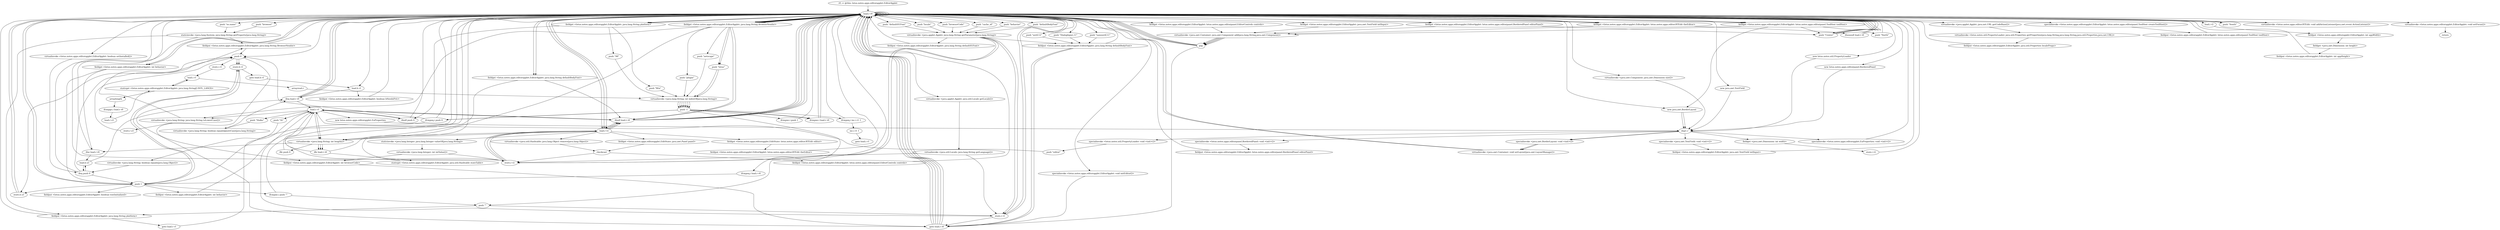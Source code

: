 digraph "" {
    "r0 := @this: lotus.notes.apps.editorapplet.EditorApplet"
    "load.r r0"
    "r0 := @this: lotus.notes.apps.editorapplet.EditorApplet"->"load.r r0";
    "push \"browser\""
    "load.r r0"->"push \"browser\"";
    "staticinvoke <java.lang.System: java.lang.String getProperty(java.lang.String)>"
    "push \"browser\""->"staticinvoke <java.lang.System: java.lang.String getProperty(java.lang.String)>";
    "fieldput <lotus.notes.apps.editorapplet.EditorApplet: java.lang.String BrowserVendor>"
    "staticinvoke <java.lang.System: java.lang.String getProperty(java.lang.String)>"->"fieldput <lotus.notes.apps.editorapplet.EditorApplet: java.lang.String BrowserVendor>";
    "push 0"
    "fieldput <lotus.notes.apps.editorapplet.EditorApplet: java.lang.String BrowserVendor>"->"push 0";
    "store.b z3"
    "push 0"->"store.b z3";
    "store.b z3"->"load.r r0";
    "fieldget <lotus.notes.apps.editorapplet.EditorApplet: java.lang.String BrowserVendor>"
    "load.r r0"->"fieldget <lotus.notes.apps.editorapplet.EditorApplet: java.lang.String BrowserVendor>";
    "ifnull load.r r0"
    "fieldget <lotus.notes.apps.editorapplet.EditorApplet: java.lang.String BrowserVendor>"->"ifnull load.r r0";
    "ifnull load.r r0"->"load.r r0";
    "load.r r0"->"fieldget <lotus.notes.apps.editorapplet.EditorApplet: java.lang.String BrowserVendor>";
    "virtualinvoke <java.lang.String: int length()>"
    "fieldget <lotus.notes.apps.editorapplet.EditorApplet: java.lang.String BrowserVendor>"->"virtualinvoke <java.lang.String: int length()>";
    "ifle load.r r0"
    "virtualinvoke <java.lang.String: int length()>"->"ifle load.r r0";
    "ifle load.r r0"->"load.r r0";
    "load.r r0"->"load.r r0";
    "load.r r0"->"fieldget <lotus.notes.apps.editorapplet.EditorApplet: java.lang.String BrowserVendor>";
    "virtualinvoke <java.lang.String: java.lang.String toLowerCase()>"
    "fieldget <lotus.notes.apps.editorapplet.EditorApplet: java.lang.String BrowserVendor>"->"virtualinvoke <java.lang.String: java.lang.String toLowerCase()>";
    "virtualinvoke <java.lang.String: java.lang.String toLowerCase()>"->"fieldput <lotus.notes.apps.editorapplet.EditorApplet: java.lang.String BrowserVendor>";
    "fieldput <lotus.notes.apps.editorapplet.EditorApplet: java.lang.String BrowserVendor>"->"load.r r0";
    "load.r r0"->"fieldget <lotus.notes.apps.editorapplet.EditorApplet: java.lang.String BrowserVendor>";
    "push \"netscape\""
    "fieldget <lotus.notes.apps.editorapplet.EditorApplet: java.lang.String BrowserVendor>"->"push \"netscape\"";
    "virtualinvoke <java.lang.String: int indexOf(java.lang.String)>"
    "push \"netscape\""->"virtualinvoke <java.lang.String: int indexOf(java.lang.String)>";
    "push -1"
    "virtualinvoke <java.lang.String: int indexOf(java.lang.String)>"->"push -1";
    "ifcmpne.i push 1"
    "push -1"->"ifcmpne.i push 1";
    "ifcmpne.i push 1"->"load.r r0";
    "load.r r0"->"fieldget <lotus.notes.apps.editorapplet.EditorApplet: java.lang.String BrowserVendor>";
    "push \"lotus\""
    "fieldget <lotus.notes.apps.editorapplet.EditorApplet: java.lang.String BrowserVendor>"->"push \"lotus\"";
    "push \"lotus\""->"virtualinvoke <java.lang.String: int indexOf(java.lang.String)>";
    "virtualinvoke <java.lang.String: int indexOf(java.lang.String)>"->"push -1";
    "ifcmpeq.i load.r r0"
    "push -1"->"ifcmpeq.i load.r r0";
    "push 1"
    "ifcmpeq.i load.r r0"->"push 1";
    "push 1"->"store.b z3";
    "store.b z3"->"load.r r0";
    "load.r r0"->"fieldget <lotus.notes.apps.editorapplet.EditorApplet: java.lang.String BrowserVendor>";
    "fieldget <lotus.notes.apps.editorapplet.EditorApplet: java.lang.String BrowserVendor>"->"ifnull load.r r0";
    "ifnull load.r r0"->"load.r r0";
    "load.r r0"->"fieldget <lotus.notes.apps.editorapplet.EditorApplet: java.lang.String BrowserVendor>";
    "push \"plugin\""
    "fieldget <lotus.notes.apps.editorapplet.EditorApplet: java.lang.String BrowserVendor>"->"push \"plugin\"";
    "push \"plugin\""->"virtualinvoke <java.lang.String: int indexOf(java.lang.String)>";
    "virtualinvoke <java.lang.String: int indexOf(java.lang.String)>"->"push -1";
    "ifcmpne.i load.r r0"
    "push -1"->"ifcmpne.i load.r r0";
    "ifcmpne.i load.r r0"->"load.r r0";
    "load.r r0"->"fieldget <lotus.notes.apps.editorapplet.EditorApplet: java.lang.String BrowserVendor>";
    "fieldget <lotus.notes.apps.editorapplet.EditorApplet: java.lang.String BrowserVendor>"->"push \"lotus\"";
    "push \"lotus\""->"virtualinvoke <java.lang.String: int indexOf(java.lang.String)>";
    "virtualinvoke <java.lang.String: int indexOf(java.lang.String)>"->"push -1";
    "push -1"->"ifcmpne.i load.r r0";
    "ifcmpne.i load.r r0"->"load.r r0";
    "virtualinvoke <lotus.notes.apps.editorapplet.EditorApplet: boolean setInstalled()>"
    "load.r r0"->"virtualinvoke <lotus.notes.apps.editorapplet.EditorApplet: boolean setInstalled()>";
    "ifeq push 0"
    "virtualinvoke <lotus.notes.apps.editorapplet.EditorApplet: boolean setInstalled()>"->"ifeq push 0";
    "load.b z3"
    "ifeq push 0"->"load.b z3";
    "load.b z3"->"ifeq push 0";
    "ifeq push 0"->"push 1";
    "store.b r1"
    "push 1"->"store.b r1";
    "goto load.r r0"
    "store.b r1"->"goto load.r r0";
    "goto load.r r0"->"load.r r0";
    "load.b r1"
    "load.r r0"->"load.b r1";
    "fieldput <lotus.notes.apps.editorapplet.EditorApplet: boolean bNeedsPriv>"
    "load.b r1"->"fieldput <lotus.notes.apps.editorapplet.EditorApplet: boolean bNeedsPriv>";
    "fieldput <lotus.notes.apps.editorapplet.EditorApplet: boolean bNeedsPriv>"->"load.r r0";
    "push \"behavior\""
    "load.r r0"->"push \"behavior\"";
    "virtualinvoke <java.applet.Applet: java.lang.String getParameter(java.lang.String)>"
    "push \"behavior\""->"virtualinvoke <java.applet.Applet: java.lang.String getParameter(java.lang.String)>";
    "store.r r1"
    "virtualinvoke <java.applet.Applet: java.lang.String getParameter(java.lang.String)>"->"store.r r1";
    "load.r r1"
    "store.r r1"->"load.r r1";
    "load.r r1"->"ifnull load.r r0";
    "ifnull load.r r0"->"load.r r1";
    "push \"Haiku\""
    "load.r r1"->"push \"Haiku\"";
    "virtualinvoke <java.lang.String: boolean equalsIgnoreCase(java.lang.String)>"
    "push \"Haiku\""->"virtualinvoke <java.lang.String: boolean equalsIgnoreCase(java.lang.String)>";
    "ifeq load.r r0"
    "virtualinvoke <java.lang.String: boolean equalsIgnoreCase(java.lang.String)>"->"ifeq load.r r0";
    "ifeq load.r r0"->"load.r r0";
    "load.r r0"->"push 1";
    "fieldput <lotus.notes.apps.editorapplet.EditorApplet: int behavior>"
    "push 1"->"fieldput <lotus.notes.apps.editorapplet.EditorApplet: int behavior>";
    "fieldput <lotus.notes.apps.editorapplet.EditorApplet: int behavior>"->"load.r r0";
    "load.r r0"->"load.r r0";
    "push \"defaultBodyFont\""
    "load.r r0"->"push \"defaultBodyFont\"";
    "push \"defaultBodyFont\""->"virtualinvoke <java.applet.Applet: java.lang.String getParameter(java.lang.String)>";
    "fieldput <lotus.notes.apps.editorapplet.EditorApplet: java.lang.String defaultBodyFont>"
    "virtualinvoke <java.applet.Applet: java.lang.String getParameter(java.lang.String)>"->"fieldput <lotus.notes.apps.editorapplet.EditorApplet: java.lang.String defaultBodyFont>";
    "fieldput <lotus.notes.apps.editorapplet.EditorApplet: java.lang.String defaultBodyFont>"->"load.r r0";
    "fieldget <lotus.notes.apps.editorapplet.EditorApplet: java.lang.String defaultBodyFont>"
    "load.r r0"->"fieldget <lotus.notes.apps.editorapplet.EditorApplet: java.lang.String defaultBodyFont>";
    "fieldget <lotus.notes.apps.editorapplet.EditorApplet: java.lang.String defaultBodyFont>"->"ifnull load.r r0";
    "ifnull load.r r0"->"load.r r0";
    "load.r r0"->"fieldget <lotus.notes.apps.editorapplet.EditorApplet: java.lang.String defaultBodyFont>";
    "fieldget <lotus.notes.apps.editorapplet.EditorApplet: java.lang.String defaultBodyFont>"->"virtualinvoke <java.lang.String: int length()>";
    "ifne load.r r0"
    "virtualinvoke <java.lang.String: int length()>"->"ifne load.r r0";
    "ifne load.r r0"->"load.r r0";
    "fieldget <lotus.notes.apps.editorapplet.EditorApplet: int behavior>"
    "load.r r0"->"fieldget <lotus.notes.apps.editorapplet.EditorApplet: int behavior>";
    "fieldget <lotus.notes.apps.editorapplet.EditorApplet: int behavior>"->"push 1";
    "ifcmpne.i push \"\""
    "push 1"->"ifcmpne.i push \"\"";
    "ifcmpne.i push \"\""->"load.r r0";
    "push \"serif,12\""
    "load.r r0"->"push \"serif,12\"";
    "push \"serif,12\""->"fieldput <lotus.notes.apps.editorapplet.EditorApplet: java.lang.String defaultBodyFont>";
    "fieldput <lotus.notes.apps.editorapplet.EditorApplet: java.lang.String defaultBodyFont>"->"goto load.r r0";
    "goto load.r r0"->"load.r r0";
    "load.r r0"->"load.r r0";
    "push \"defaultH1Font\""
    "load.r r0"->"push \"defaultH1Font\"";
    "push \"defaultH1Font\""->"virtualinvoke <java.applet.Applet: java.lang.String getParameter(java.lang.String)>";
    "fieldput <lotus.notes.apps.editorapplet.EditorApplet: java.lang.String defaultH1Font>"
    "virtualinvoke <java.applet.Applet: java.lang.String getParameter(java.lang.String)>"->"fieldput <lotus.notes.apps.editorapplet.EditorApplet: java.lang.String defaultH1Font>";
    "fieldput <lotus.notes.apps.editorapplet.EditorApplet: java.lang.String defaultH1Font>"->"load.r r0";
    "push \"locale\""
    "load.r r0"->"push \"locale\"";
    "push \"locale\""->"virtualinvoke <java.applet.Applet: java.lang.String getParameter(java.lang.String)>";
    "virtualinvoke <java.applet.Applet: java.lang.String getParameter(java.lang.String)>"->"store.r r1";
    "store.r r1"->"load.r r0";
    "new lotus.notes.util.PropertyLoader"
    "load.r r0"->"new lotus.notes.util.PropertyLoader";
    "dup1.r"
    "new lotus.notes.util.PropertyLoader"->"dup1.r";
    "specialinvoke <lotus.notes.util.PropertyLoader: void <init>()>"
    "dup1.r"->"specialinvoke <lotus.notes.util.PropertyLoader: void <init>()>";
    "push \"editor\""
    "specialinvoke <lotus.notes.util.PropertyLoader: void <init>()>"->"push \"editor\"";
    "push \"editor\""->"load.r r1";
    "new lotus.notes.apps.editorapplet.EnProperties"
    "load.r r1"->"new lotus.notes.apps.editorapplet.EnProperties";
    "new lotus.notes.apps.editorapplet.EnProperties"->"dup1.r";
    "specialinvoke <lotus.notes.apps.editorapplet.EnProperties: void <init>()>"
    "dup1.r"->"specialinvoke <lotus.notes.apps.editorapplet.EnProperties: void <init>()>";
    "specialinvoke <lotus.notes.apps.editorapplet.EnProperties: void <init>()>"->"load.r r0";
    "virtualinvoke <java.applet.Applet: java.net.URL getCodeBase()>"
    "load.r r0"->"virtualinvoke <java.applet.Applet: java.net.URL getCodeBase()>";
    "virtualinvoke <lotus.notes.util.PropertyLoader: java.util.Properties getProperties(java.lang.String,java.lang.String,java.util.Properties,java.net.URL)>"
    "virtualinvoke <java.applet.Applet: java.net.URL getCodeBase()>"->"virtualinvoke <lotus.notes.util.PropertyLoader: java.util.Properties getProperties(java.lang.String,java.lang.String,java.util.Properties,java.net.URL)>";
    "fieldput <lotus.notes.apps.editorapplet.EditorApplet: java.util.Properties localeProps>"
    "virtualinvoke <lotus.notes.util.PropertyLoader: java.util.Properties getProperties(java.lang.String,java.lang.String,java.util.Properties,java.net.URL)>"->"fieldput <lotus.notes.apps.editorapplet.EditorApplet: java.util.Properties localeProps>";
    "fieldput <lotus.notes.apps.editorapplet.EditorApplet: java.util.Properties localeProps>"->"load.r r0";
    "push \"browserCode\""
    "load.r r0"->"push \"browserCode\"";
    "push \"browserCode\""->"virtualinvoke <java.applet.Applet: java.lang.String getParameter(java.lang.String)>";
    "store.r r2"
    "virtualinvoke <java.applet.Applet: java.lang.String getParameter(java.lang.String)>"->"store.r r2";
    "load.r r2"
    "store.r r2"->"load.r r2";
    "load.r r2"->"ifnull load.r r0";
    "ifnull load.r r0"->"load.r r0";
    "load.r r0"->"load.r r2";
    "staticinvoke <java.lang.Integer: java.lang.Integer valueOf(java.lang.String)>"
    "load.r r2"->"staticinvoke <java.lang.Integer: java.lang.Integer valueOf(java.lang.String)>";
    "virtualinvoke <java.lang.Integer: int intValue()>"
    "staticinvoke <java.lang.Integer: java.lang.Integer valueOf(java.lang.String)>"->"virtualinvoke <java.lang.Integer: int intValue()>";
    "fieldput <lotus.notes.apps.editorapplet.EditorApplet: int browserCode>"
    "virtualinvoke <java.lang.Integer: int intValue()>"->"fieldput <lotus.notes.apps.editorapplet.EditorApplet: int browserCode>";
    "fieldput <lotus.notes.apps.editorapplet.EditorApplet: int browserCode>"->"goto load.r r0";
    "goto load.r r0"->"load.r r0";
    "push \"cache_id\""
    "load.r r0"->"push \"cache_id\"";
    "push \"cache_id\""->"virtualinvoke <java.applet.Applet: java.lang.String getParameter(java.lang.String)>";
    "virtualinvoke <java.applet.Applet: java.lang.String getParameter(java.lang.String)>"->"store.r r2";
    "store.r r2"->"load.r r2";
    "load.r r2"->"ifnull load.r r0";
    "ifnull load.r r0"->"load.r r2";
    "load.r r2"->"virtualinvoke <java.lang.String: int length()>";
    "virtualinvoke <java.lang.String: int length()>"->"ifle load.r r0";
    "staticget <lotus.notes.apps.editorapplet.EditorApplet: java.util.Hashtable stateTable>"
    "ifle load.r r0"->"staticget <lotus.notes.apps.editorapplet.EditorApplet: java.util.Hashtable stateTable>";
    "staticget <lotus.notes.apps.editorapplet.EditorApplet: java.util.Hashtable stateTable>"->"load.r r2";
    "virtualinvoke <java.util.Hashtable: java.lang.Object remove(java.lang.Object)>"
    "load.r r2"->"virtualinvoke <java.util.Hashtable: java.lang.Object remove(java.lang.Object)>";
    "checkcast"
    "virtualinvoke <java.util.Hashtable: java.lang.Object remove(java.lang.Object)>"->"checkcast";
    "checkcast"->"store.r r2";
    "store.r r2"->"load.r r2";
    "load.r r2"->"ifnull load.r r0";
    "ifnull load.r r0"->"load.r r0";
    "load.r r0"->"load.r r2";
    "fieldget <lotus.notes.apps.editorapplet.EditState: lotus.notes.apps.editor.RTEdit editor>"
    "load.r r2"->"fieldget <lotus.notes.apps.editorapplet.EditState: lotus.notes.apps.editor.RTEdit editor>";
    "fieldput <lotus.notes.apps.editorapplet.EditorApplet: lotus.notes.apps.editor.RTEdit theEditor>"
    "fieldget <lotus.notes.apps.editorapplet.EditState: lotus.notes.apps.editor.RTEdit editor>"->"fieldput <lotus.notes.apps.editorapplet.EditorApplet: lotus.notes.apps.editor.RTEdit theEditor>";
    "fieldput <lotus.notes.apps.editorapplet.EditorApplet: lotus.notes.apps.editor.RTEdit theEditor>"->"load.r r0";
    "load.r r0"->"load.r r2";
    "fieldget <lotus.notes.apps.editorapplet.EditState: java.awt.Panel panel>"
    "load.r r2"->"fieldget <lotus.notes.apps.editorapplet.EditState: java.awt.Panel panel>";
    "fieldget <lotus.notes.apps.editorapplet.EditState: java.awt.Panel panel>"->"checkcast";
    "fieldput <lotus.notes.apps.editorapplet.EditorApplet: lotus.notes.apps.editorpanel.EditorControls controls>"
    "checkcast"->"fieldput <lotus.notes.apps.editorapplet.EditorApplet: lotus.notes.apps.editorpanel.EditorControls controls>";
    "fieldput <lotus.notes.apps.editorapplet.EditorApplet: lotus.notes.apps.editorpanel.EditorControls controls>"->"load.r r0";
    "fieldget <lotus.notes.apps.editorapplet.EditorApplet: lotus.notes.apps.editor.RTEdit theEditor>"
    "load.r r0"->"fieldget <lotus.notes.apps.editorapplet.EditorApplet: lotus.notes.apps.editor.RTEdit theEditor>";
    "ifnonnull load.r r0"
    "fieldget <lotus.notes.apps.editorapplet.EditorApplet: lotus.notes.apps.editor.RTEdit theEditor>"->"ifnonnull load.r r0";
    "ifnonnull load.r r0"->"load.r r0";
    "specialinvoke <lotus.notes.apps.editorapplet.EditorApplet: void initEditor()>"
    "load.r r0"->"specialinvoke <lotus.notes.apps.editorapplet.EditorApplet: void initEditor()>";
    "specialinvoke <lotus.notes.apps.editorapplet.EditorApplet: void initEditor()>"->"goto load.r r0";
    "goto load.r r0"->"load.r r0";
    "new lotus.notes.apps.editorpanel.BorderedPanel"
    "load.r r0"->"new lotus.notes.apps.editorpanel.BorderedPanel";
    "new lotus.notes.apps.editorpanel.BorderedPanel"->"dup1.r";
    "specialinvoke <lotus.notes.apps.editorpanel.BorderedPanel: void <init>()>"
    "dup1.r"->"specialinvoke <lotus.notes.apps.editorpanel.BorderedPanel: void <init>()>";
    "fieldput <lotus.notes.apps.editorapplet.EditorApplet: lotus.notes.apps.editorpanel.BorderedPanel editorPanel>"
    "specialinvoke <lotus.notes.apps.editorpanel.BorderedPanel: void <init>()>"->"fieldput <lotus.notes.apps.editorapplet.EditorApplet: lotus.notes.apps.editorpanel.BorderedPanel editorPanel>";
    "fieldput <lotus.notes.apps.editorapplet.EditorApplet: lotus.notes.apps.editorpanel.BorderedPanel editorPanel>"->"load.r r0";
    "fieldget <lotus.notes.apps.editorapplet.EditorApplet: lotus.notes.apps.editorpanel.BorderedPanel editorPanel>"
    "load.r r0"->"fieldget <lotus.notes.apps.editorapplet.EditorApplet: lotus.notes.apps.editorpanel.BorderedPanel editorPanel>";
    "push \"Center\""
    "fieldget <lotus.notes.apps.editorapplet.EditorApplet: lotus.notes.apps.editorpanel.BorderedPanel editorPanel>"->"push \"Center\"";
    "push \"Center\""->"load.r r0";
    "load.r r0"->"fieldget <lotus.notes.apps.editorapplet.EditorApplet: lotus.notes.apps.editor.RTEdit theEditor>";
    "virtualinvoke <java.awt.Container: java.awt.Component add(java.lang.String,java.awt.Component)>"
    "fieldget <lotus.notes.apps.editorapplet.EditorApplet: lotus.notes.apps.editor.RTEdit theEditor>"->"virtualinvoke <java.awt.Container: java.awt.Component add(java.lang.String,java.awt.Component)>";
    "pop"
    "virtualinvoke <java.awt.Container: java.awt.Component add(java.lang.String,java.awt.Component)>"->"pop";
    "pop"->"load.r r0";
    "load.r r0"->"load.r r0";
    "specialinvoke <lotus.notes.apps.editorapplet.EditorApplet: lotus.notes.apps.editorpanel.ToolHost createToolHost()>"
    "load.r r0"->"specialinvoke <lotus.notes.apps.editorapplet.EditorApplet: lotus.notes.apps.editorpanel.ToolHost createToolHost()>";
    "fieldput <lotus.notes.apps.editorapplet.EditorApplet: lotus.notes.apps.editorpanel.ToolHost toolHost>"
    "specialinvoke <lotus.notes.apps.editorapplet.EditorApplet: lotus.notes.apps.editorpanel.ToolHost createToolHost()>"->"fieldput <lotus.notes.apps.editorapplet.EditorApplet: lotus.notes.apps.editorpanel.ToolHost toolHost>";
    "fieldput <lotus.notes.apps.editorapplet.EditorApplet: lotus.notes.apps.editorpanel.ToolHost toolHost>"->"load.r r0";
    "fieldget <lotus.notes.apps.editorapplet.EditorApplet: lotus.notes.apps.editorpanel.ToolHost toolHost>"
    "load.r r0"->"fieldget <lotus.notes.apps.editorapplet.EditorApplet: lotus.notes.apps.editorpanel.ToolHost toolHost>";
    "new java.awt.BorderLayout"
    "fieldget <lotus.notes.apps.editorapplet.EditorApplet: lotus.notes.apps.editorpanel.ToolHost toolHost>"->"new java.awt.BorderLayout";
    "new java.awt.BorderLayout"->"dup1.r";
    "specialinvoke <java.awt.BorderLayout: void <init>()>"
    "dup1.r"->"specialinvoke <java.awt.BorderLayout: void <init>()>";
    "virtualinvoke <java.awt.Container: void setLayout(java.awt.LayoutManager)>"
    "specialinvoke <java.awt.BorderLayout: void <init>()>"->"virtualinvoke <java.awt.Container: void setLayout(java.awt.LayoutManager)>";
    "virtualinvoke <java.awt.Container: void setLayout(java.awt.LayoutManager)>"->"load.r r0";
    "load.r r0"->"fieldget <lotus.notes.apps.editorapplet.EditorApplet: lotus.notes.apps.editorpanel.ToolHost toolHost>";
    "push \"North\""
    "fieldget <lotus.notes.apps.editorapplet.EditorApplet: lotus.notes.apps.editorpanel.ToolHost toolHost>"->"push \"North\"";
    "push \"North\""->"load.r r0";
    "fieldget <lotus.notes.apps.editorapplet.EditorApplet: lotus.notes.apps.editorpanel.EditorControls controls>"
    "load.r r0"->"fieldget <lotus.notes.apps.editorapplet.EditorApplet: lotus.notes.apps.editorpanel.EditorControls controls>";
    "fieldget <lotus.notes.apps.editorapplet.EditorApplet: lotus.notes.apps.editorpanel.EditorControls controls>"->"virtualinvoke <java.awt.Container: java.awt.Component add(java.lang.String,java.awt.Component)>";
    "virtualinvoke <java.awt.Container: java.awt.Component add(java.lang.String,java.awt.Component)>"->"pop";
    "pop"->"load.r r0";
    "load.r r0"->"fieldget <lotus.notes.apps.editorapplet.EditorApplet: lotus.notes.apps.editorpanel.ToolHost toolHost>";
    "fieldget <lotus.notes.apps.editorapplet.EditorApplet: lotus.notes.apps.editorpanel.ToolHost toolHost>"->"push \"Center\"";
    "push \"Center\""->"load.r r0";
    "load.r r0"->"fieldget <lotus.notes.apps.editorapplet.EditorApplet: lotus.notes.apps.editorpanel.BorderedPanel editorPanel>";
    "fieldget <lotus.notes.apps.editorapplet.EditorApplet: lotus.notes.apps.editorpanel.BorderedPanel editorPanel>"->"virtualinvoke <java.awt.Container: java.awt.Component add(java.lang.String,java.awt.Component)>";
    "virtualinvoke <java.awt.Container: java.awt.Component add(java.lang.String,java.awt.Component)>"->"pop";
    "pop"->"load.r r0";
    "load.r r0"->"new java.awt.BorderLayout";
    "new java.awt.BorderLayout"->"dup1.r";
    "dup1.r"->"specialinvoke <java.awt.BorderLayout: void <init>()>";
    "specialinvoke <java.awt.BorderLayout: void <init>()>"->"virtualinvoke <java.awt.Container: void setLayout(java.awt.LayoutManager)>";
    "virtualinvoke <java.awt.Container: void setLayout(java.awt.LayoutManager)>"->"load.r r0";
    "load.r r0"->"push \"Center\"";
    "push \"Center\""->"load.r r0";
    "load.r r0"->"fieldget <lotus.notes.apps.editorapplet.EditorApplet: lotus.notes.apps.editorpanel.ToolHost toolHost>";
    "fieldget <lotus.notes.apps.editorapplet.EditorApplet: lotus.notes.apps.editorpanel.ToolHost toolHost>"->"virtualinvoke <java.awt.Container: java.awt.Component add(java.lang.String,java.awt.Component)>";
    "virtualinvoke <java.awt.Container: java.awt.Component add(java.lang.String,java.awt.Component)>"->"pop";
    "pop"->"load.r r0";
    "load.r r0"->"load.r r0";
    "virtualinvoke <java.awt.Component: java.awt.Dimension size()>"
    "load.r r0"->"virtualinvoke <java.awt.Component: java.awt.Dimension size()>";
    "virtualinvoke <java.awt.Component: java.awt.Dimension size()>"->"dup1.r";
    "fieldget <java.awt.Dimension: int width>"
    "dup1.r"->"fieldget <java.awt.Dimension: int width>";
    "store.i r2"
    "fieldget <java.awt.Dimension: int width>"->"store.i r2";
    "store.i r2"->"load.r r0";
    "load.i r2"
    "load.r r0"->"load.i r2";
    "fieldput <lotus.notes.apps.editorapplet.EditorApplet: int appWidth>"
    "load.i r2"->"fieldput <lotus.notes.apps.editorapplet.EditorApplet: int appWidth>";
    "fieldget <java.awt.Dimension: int height>"
    "fieldput <lotus.notes.apps.editorapplet.EditorApplet: int appWidth>"->"fieldget <java.awt.Dimension: int height>";
    "fieldput <lotus.notes.apps.editorapplet.EditorApplet: int appHeight>"
    "fieldget <java.awt.Dimension: int height>"->"fieldput <lotus.notes.apps.editorapplet.EditorApplet: int appHeight>";
    "fieldput <lotus.notes.apps.editorapplet.EditorApplet: int appHeight>"->"load.r r0";
    "load.r r0"->"fieldget <lotus.notes.apps.editorapplet.EditorApplet: int behavior>";
    "fieldget <lotus.notes.apps.editorapplet.EditorApplet: int behavior>"->"ifne load.r r0";
    "ifne load.r r0"->"load.b z3";
    "load.b z3"->"ifeq load.r r0";
    "ifeq load.r r0"->"load.r r1";
    "load.r r1"->"ifnull load.r r0";
    "ifnull load.r r0"->"load.r r1";
    "load.r r1"->"virtualinvoke <java.lang.String: int length()>";
    "virtualinvoke <java.lang.String: int length()>"->"ifle load.r r0";
    "ifle load.r r0"->"load.r r1";
    "load.r r1"->"virtualinvoke <java.lang.String: java.lang.String toLowerCase()>";
    "store.r z3"
    "virtualinvoke <java.lang.String: java.lang.String toLowerCase()>"->"store.r z3";
    "store.r z3"->"push 0";
    "store.i r1"
    "push 0"->"store.i r1";
    "load.i r1"
    "store.i r1"->"load.i r1";
    "staticget <lotus.notes.apps.editorapplet.EditorApplet: java.lang.String[] INTL_LANGS>"
    "load.i r1"->"staticget <lotus.notes.apps.editorapplet.EditorApplet: java.lang.String[] INTL_LANGS>";
    "arraylength"
    "staticget <lotus.notes.apps.editorapplet.EditorApplet: java.lang.String[] INTL_LANGS>"->"arraylength";
    "ifcmpge.i load.r r0"
    "arraylength"->"ifcmpge.i load.r r0";
    "load.r z3"
    "ifcmpge.i load.r r0"->"load.r z3";
    "load.r z3"->"staticget <lotus.notes.apps.editorapplet.EditorApplet: java.lang.String[] INTL_LANGS>";
    "staticget <lotus.notes.apps.editorapplet.EditorApplet: java.lang.String[] INTL_LANGS>"->"load.i r1";
    "arrayread.r"
    "load.i r1"->"arrayread.r";
    "arrayread.r"->"virtualinvoke <java.lang.String: int indexOf(java.lang.String)>";
    "virtualinvoke <java.lang.String: int indexOf(java.lang.String)>"->"push -1";
    "ifcmpeq.i inc.i r1 1"
    "push -1"->"ifcmpeq.i inc.i r1 1";
    "ifcmpeq.i inc.i r1 1"->"load.r r0";
    "new java.awt.TextField"
    "load.r r0"->"new java.awt.TextField";
    "new java.awt.TextField"->"dup1.r";
    "specialinvoke <java.awt.TextField: void <init>()>"
    "dup1.r"->"specialinvoke <java.awt.TextField: void <init>()>";
    "fieldput <lotus.notes.apps.editorapplet.EditorApplet: java.awt.TextField intlInput>"
    "specialinvoke <java.awt.TextField: void <init>()>"->"fieldput <lotus.notes.apps.editorapplet.EditorApplet: java.awt.TextField intlInput>";
    "fieldput <lotus.notes.apps.editorapplet.EditorApplet: java.awt.TextField intlInput>"->"load.r r0";
    "push \"South\""
    "load.r r0"->"push \"South\"";
    "push \"South\""->"load.r r0";
    "fieldget <lotus.notes.apps.editorapplet.EditorApplet: java.awt.TextField intlInput>"
    "load.r r0"->"fieldget <lotus.notes.apps.editorapplet.EditorApplet: java.awt.TextField intlInput>";
    "fieldget <lotus.notes.apps.editorapplet.EditorApplet: java.awt.TextField intlInput>"->"virtualinvoke <java.awt.Container: java.awt.Component add(java.lang.String,java.awt.Component)>";
    "virtualinvoke <java.awt.Container: java.awt.Component add(java.lang.String,java.awt.Component)>"->"pop";
    "pop"->"goto load.r r0";
    "goto load.r r0"->"load.r r0";
    "load.r r0"->"fieldget <lotus.notes.apps.editorapplet.EditorApplet: lotus.notes.apps.editor.RTEdit theEditor>";
    "fieldget <lotus.notes.apps.editorapplet.EditorApplet: lotus.notes.apps.editor.RTEdit theEditor>"->"load.r r0";
    "virtualinvoke <lotus.notes.apps.editor.RTEdit: void addActionListener(java.awt.event.ActionListener)>"
    "load.r r0"->"virtualinvoke <lotus.notes.apps.editor.RTEdit: void addActionListener(java.awt.event.ActionListener)>";
    "virtualinvoke <lotus.notes.apps.editor.RTEdit: void addActionListener(java.awt.event.ActionListener)>"->"load.r r0";
    "virtualinvoke <lotus.notes.apps.editorapplet.EditorApplet: void setFocus()>"
    "load.r r0"->"virtualinvoke <lotus.notes.apps.editorapplet.EditorApplet: void setFocus()>";
    "return"
    "virtualinvoke <lotus.notes.apps.editorapplet.EditorApplet: void setFocus()>"->"return";
    "inc.i r1 1"
    "ifcmpeq.i inc.i r1 1"->"inc.i r1 1";
    "goto load.i r1"
    "inc.i r1 1"->"goto load.i r1";
    "ifnonnull load.r r0"->"load.r r0";
    "load.r r0"->"push 1";
    "fieldput <lotus.notes.apps.editorapplet.EditorApplet: boolean textInitialized>"
    "push 1"->"fieldput <lotus.notes.apps.editorapplet.EditorApplet: boolean textInitialized>";
    "virtualinvoke <java.lang.Integer: int intValue()>"->"store.r r2";
    "store.r r2"->"load.r r0";
    "load.r r0"->"push 0";
    "push 0"->"fieldput <lotus.notes.apps.editorapplet.EditorApplet: int browserCode>";
    "push \"\""
    "ifcmpne.i push \"\""->"push \"\"";
    "push \"\""->"store.r r1";
    "store.r r1"->"load.r r0";
    "load.r r0"->"push \"\"";
    "fieldput <lotus.notes.apps.editorapplet.EditorApplet: java.lang.String platform>"
    "push \"\""->"fieldput <lotus.notes.apps.editorapplet.EditorApplet: java.lang.String platform>";
    "fieldput <lotus.notes.apps.editorapplet.EditorApplet: java.lang.String platform>"->"load.r r0";
    "virtualinvoke <java.applet.Applet: java.util.Locale getLocale()>"
    "load.r r0"->"virtualinvoke <java.applet.Applet: java.util.Locale getLocale()>";
    "virtualinvoke <java.util.Locale: java.lang.String getLanguage()>"
    "virtualinvoke <java.applet.Applet: java.util.Locale getLocale()>"->"virtualinvoke <java.util.Locale: java.lang.String getLanguage()>";
    "virtualinvoke <java.util.Locale: java.lang.String getLanguage()>"->"store.r r1";
    "store.r r1"->"goto load.r r0";
    "goto load.r r0"->"load.r r0";
    "push \"os.name\""
    "load.r r0"->"push \"os.name\"";
    "push \"os.name\""->"staticinvoke <java.lang.System: java.lang.String getProperty(java.lang.String)>";
    "staticinvoke <java.lang.System: java.lang.String getProperty(java.lang.String)>"->"fieldput <lotus.notes.apps.editorapplet.EditorApplet: java.lang.String platform>";
    "goto load.r r1"
    "fieldput <lotus.notes.apps.editorapplet.EditorApplet: java.lang.String platform>"->"goto load.r r1";
    "goto load.r r1"->"load.r r1";
    "ifnull push 0"
    "load.r r1"->"ifnull push 0";
    "ifnull push 0"->"load.r r1";
    "load.r r1"->"virtualinvoke <java.lang.String: int length()>";
    "ifle push 0"
    "virtualinvoke <java.lang.String: int length()>"->"ifle push 0";
    "ifle push 0"->"load.r r1";
    "push \"th\""
    "load.r r1"->"push \"th\"";
    "virtualinvoke <java.lang.String: boolean equals(java.lang.Object)>"
    "push \"th\""->"virtualinvoke <java.lang.String: boolean equals(java.lang.Object)>";
    "virtualinvoke <java.lang.String: boolean equals(java.lang.Object)>"->"ifeq push 0";
    "ifeq push 0"->"load.r r0";
    "fieldget <lotus.notes.apps.editorapplet.EditorApplet: java.lang.String platform>"
    "load.r r0"->"fieldget <lotus.notes.apps.editorapplet.EditorApplet: java.lang.String platform>";
    "fieldget <lotus.notes.apps.editorapplet.EditorApplet: java.lang.String platform>"->"ifnull push 0";
    "ifnull push 0"->"load.r r0";
    "load.r r0"->"fieldget <lotus.notes.apps.editorapplet.EditorApplet: java.lang.String platform>";
    "push \"Win\""
    "fieldget <lotus.notes.apps.editorapplet.EditorApplet: java.lang.String platform>"->"push \"Win\"";
    "push \"Win\""->"virtualinvoke <java.lang.String: int indexOf(java.lang.String)>";
    "virtualinvoke <java.lang.String: int indexOf(java.lang.String)>"->"push -1";
    "ifcmpeq.i push 0"
    "push -1"->"ifcmpeq.i push 0";
    "ifcmpeq.i push 0"->"load.r r0";
    "load.r r0"->"fieldget <lotus.notes.apps.editorapplet.EditorApplet: java.lang.String platform>";
    "push \"98\""
    "fieldget <lotus.notes.apps.editorapplet.EditorApplet: java.lang.String platform>"->"push \"98\"";
    "push \"98\""->"virtualinvoke <java.lang.String: int indexOf(java.lang.String)>";
    "virtualinvoke <java.lang.String: int indexOf(java.lang.String)>"->"push -1";
    "push -1"->"ifcmpeq.i push 0";
    "ifcmpeq.i push 0"->"push 1";
    "push 1"->"store.b r1";
    "goto load.b r1"
    "store.b r1"->"goto load.b r1";
    "goto load.b r1"->"load.b r1";
    "load.b r1"->"ifeq load.r r0";
    "ifeq load.r r0"->"load.r r0";
    "push \"DialogInput,11\""
    "load.r r0"->"push \"DialogInput,11\"";
    "push \"DialogInput,11\""->"fieldput <lotus.notes.apps.editorapplet.EditorApplet: java.lang.String defaultBodyFont>";
    "fieldput <lotus.notes.apps.editorapplet.EditorApplet: java.lang.String defaultBodyFont>"->"goto load.r r0";
    "ifeq load.r r0"->"load.r r0";
    "push \"sansserif,11\""
    "load.r r0"->"push \"sansserif,11\"";
    "push \"sansserif,11\""->"fieldput <lotus.notes.apps.editorapplet.EditorApplet: java.lang.String defaultBodyFont>";
    "ifcmpeq.i push 0"->"push 0";
    "push 0"->"store.b r1";
    "staticinvoke <java.lang.System: java.lang.String getProperty(java.lang.String)>"->"store.r r2";
    "virtualinvoke <java.util.Locale: java.lang.String getLanguage()>"->"store.r r2";
    "ifeq push 0"->"push 0";
    "push 0"->"store.b r1";
}
